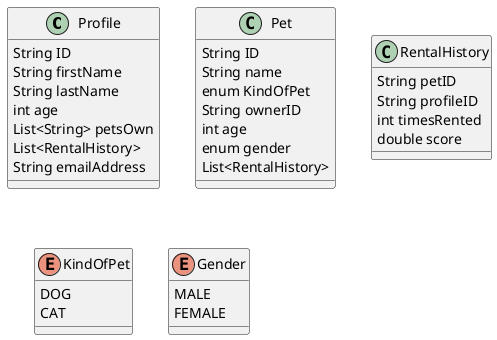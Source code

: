 @startuml
'https://plantuml.com/class-diagram



class Profile {
    String ID
    String firstName
    String lastName
    int age
    List<String> petsOwn
    List<RentalHistory>
    String emailAddress
}

class Pet {
    String ID
    String name
    enum KindOfPet
    String ownerID
    int age
    enum gender
    List<RentalHistory>
}

class RentalHistory{
    String petID
    String profileID
    int timesRented
    double score
}

enum KindOfPet {
    DOG
    CAT
}

enum Gender{
    MALE
    FEMALE
}

@enduml